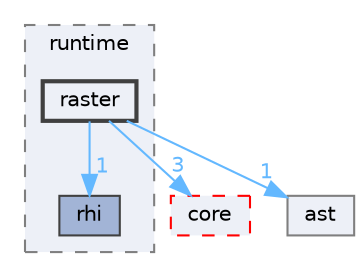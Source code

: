 digraph "runtime/runtime/raster"
{
 // LATEX_PDF_SIZE
  bgcolor="transparent";
  edge [fontname=Helvetica,fontsize=10,labelfontname=Helvetica,labelfontsize=10];
  node [fontname=Helvetica,fontsize=10,shape=box,height=0.2,width=0.4];
  compound=true
  subgraph clusterdir_1165fe574c2ca36c9b57174c038000cf {
    graph [ bgcolor="#edf0f7", pencolor="grey50", label="runtime", fontname=Helvetica,fontsize=10 style="filled,dashed", URL="dir_1165fe574c2ca36c9b57174c038000cf.html",tooltip=""]
  dir_b80d69836d1d512a97d3794c33ac98cc [label="rhi", fillcolor="#a2b4d6", color="grey25", style="filled", URL="dir_b80d69836d1d512a97d3794c33ac98cc.html",tooltip=""];
  dir_d530e7c5d84cd0e316ddbeab6180b7a8 [label="raster", fillcolor="#edf0f7", color="grey25", style="filled,bold", URL="dir_d530e7c5d84cd0e316ddbeab6180b7a8.html",tooltip=""];
  }
  dir_0b94c9ea5f3d98712a457061cc05ff83 [label="core", fillcolor="#edf0f7", color="red", style="filled,dashed", URL="dir_0b94c9ea5f3d98712a457061cc05ff83.html",tooltip=""];
  dir_b27366c984b26fb3562cedd28debd1aa [label="ast", fillcolor="#edf0f7", color="grey50", style="filled", URL="dir_b27366c984b26fb3562cedd28debd1aa.html",tooltip=""];
  dir_d530e7c5d84cd0e316ddbeab6180b7a8->dir_0b94c9ea5f3d98712a457061cc05ff83 [headlabel="3", labeldistance=1.5 headhref="dir_000106_000023.html" href="dir_000106_000023.html" color="steelblue1" fontcolor="steelblue1"];
  dir_d530e7c5d84cd0e316ddbeab6180b7a8->dir_b27366c984b26fb3562cedd28debd1aa [headlabel="1", labeldistance=1.5 headhref="dir_000106_000004.html" href="dir_000106_000004.html" color="steelblue1" fontcolor="steelblue1"];
  dir_d530e7c5d84cd0e316ddbeab6180b7a8->dir_b80d69836d1d512a97d3794c33ac98cc [headlabel="1", labeldistance=1.5 headhref="dir_000106_000109.html" href="dir_000106_000109.html" color="steelblue1" fontcolor="steelblue1"];
}
